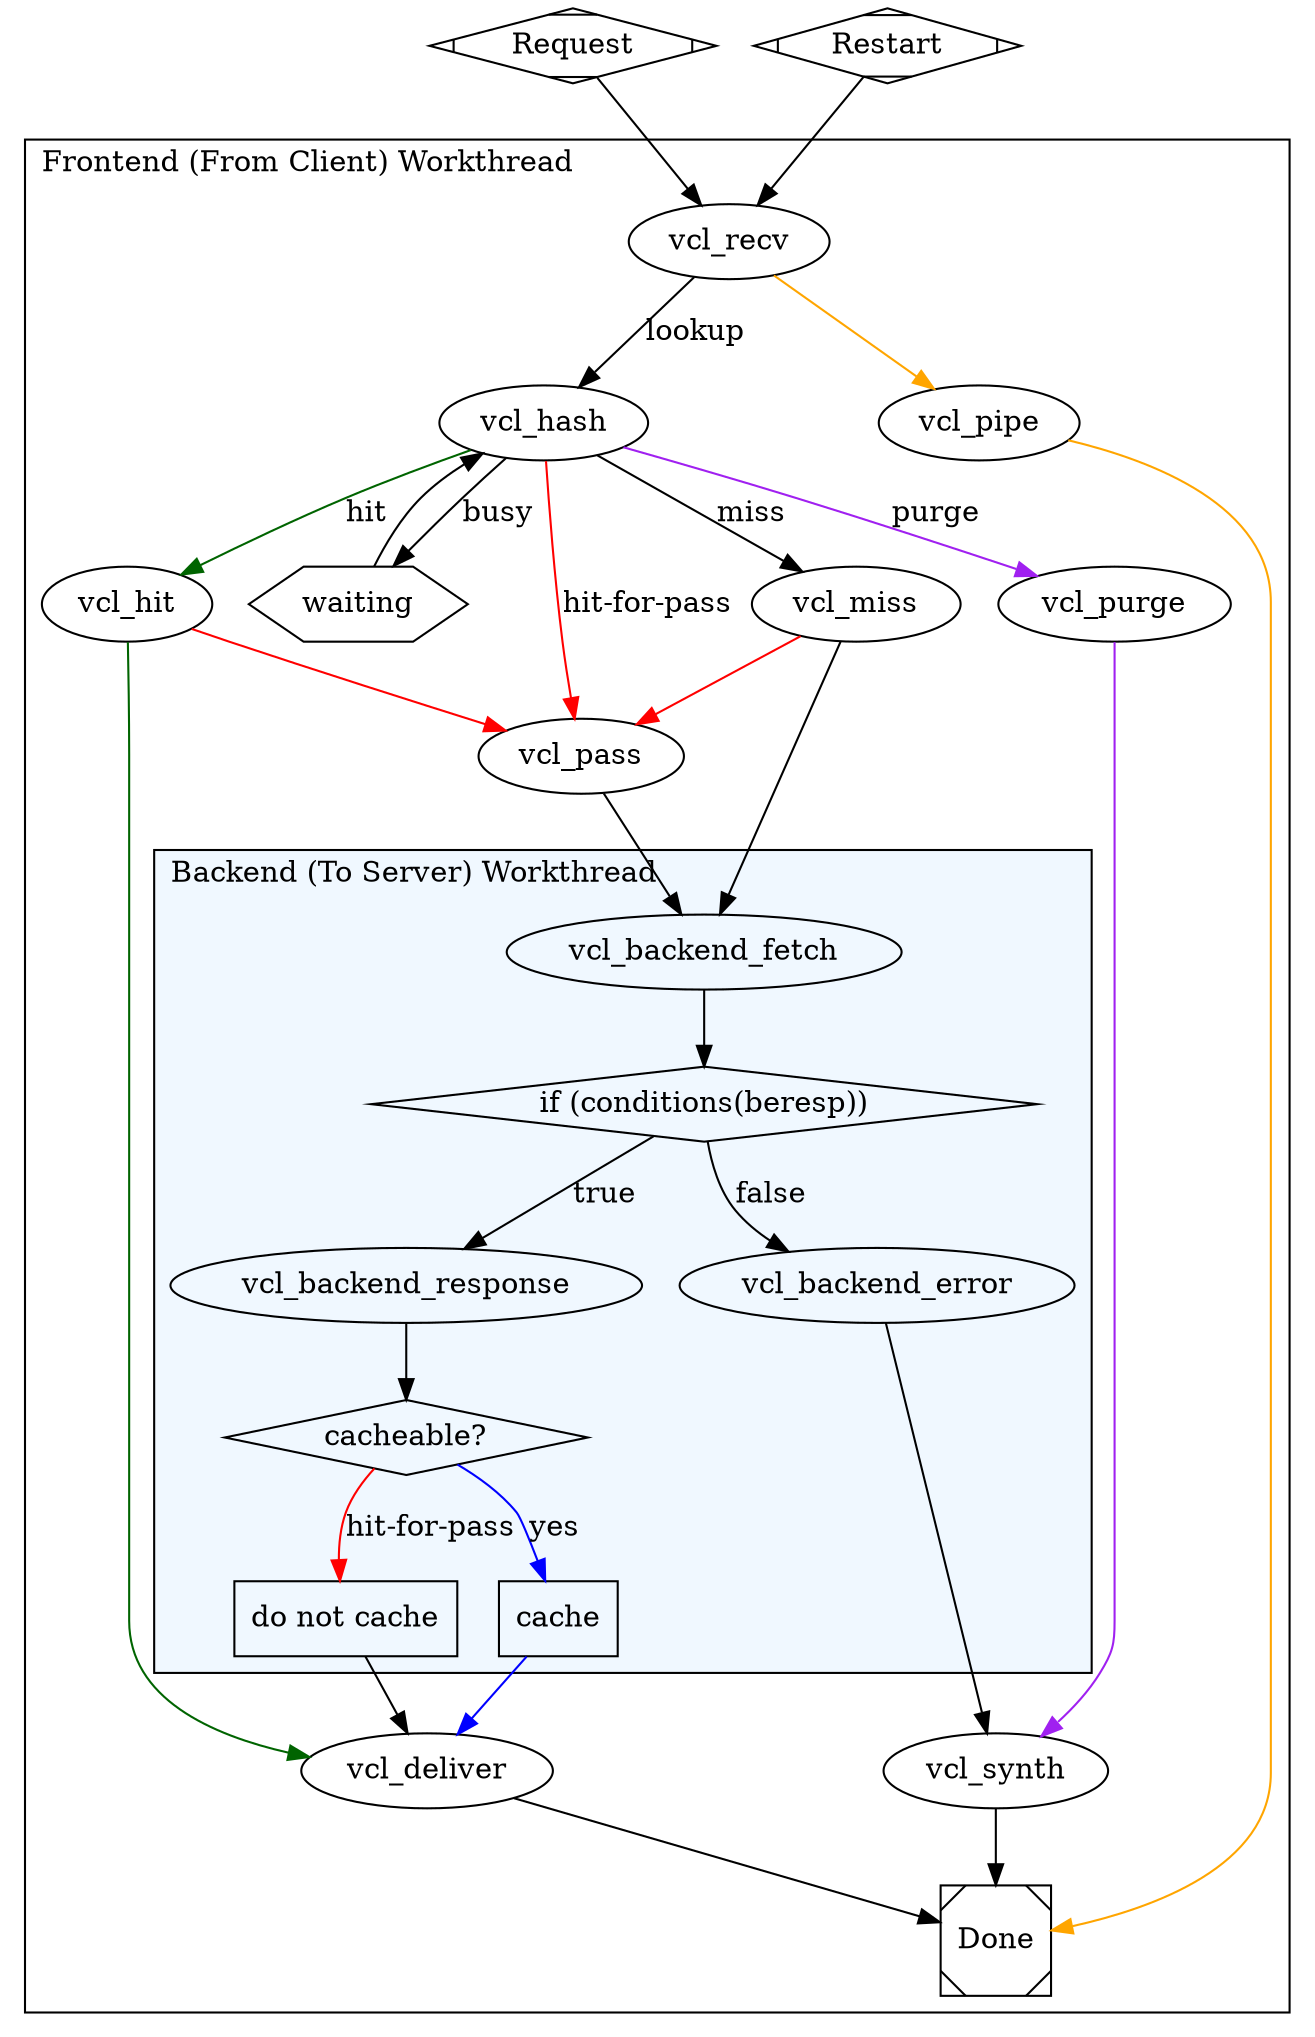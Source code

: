 digraph varnishfsm{
	labeljust=l;
	Request[shape=Mdiamond];
	restart1[shape=Mdiamond,label="Restart"];
	Request -> vcl_recv;
	restart1 -> vcl_recv;
	subgraph clusterfrontend{
		
		{
			rank=same;
			vcl_deliver;
			vcl_synth;
		};
		{
	                rank=same;
			vcl_hit;
			vcl_miss;
			vcl_purge;
			// vcl_pass;
		}
		label="Frontend (From Client) Workthread";
		
		vcl_recv -> vcl_hash [label="lookup"];
		vcl_recv -> vcl_pipe[color=orange];
		vcl_pipe -> Done[color=orange];
		vcl_hash -> vcl_hit[label="hit",color=darkgreen];
		vcl_hash -> vcl_miss [label="miss"];
		vcl_hash -> vcl_pass [label="hit-for-pass",color=red];
		waiting[shape=hexagon];
		vcl_hash -> waiting [label="busy"];
		vcl_hash -> vcl_purge [label="purge",color=purple];
		vcl_purge -> vcl_synth[color=purple];
		// restart2[shape=Mdiamond,label="Restart"];
		// vcl_purge -> restart2;
		vcl_hit -> vcl_deliver[color=darkgreen];
		// vcl_hit -> vcl_miss;
		vcl_hit -> vcl_pass[color=red];
		vcl_miss -> vcl_backend_fetch;
		waiting -> vcl_hash;
		vcl_pass -> vcl_backend_fetch;
		vcl_miss -> vcl_pass[color=red];
		
		subgraph clusterbackend {
			bgcolor=aliceblue
			label="Backend (To Server) Workthread";
			decision1 [shape=diamond,label="if (conditions(beresp))"];
			vcl_backend_fetch -> decision1;
			decision1 -> vcl_backend_response [label="true"];
			decision1 -> vcl_backend_error [label="false"];
			decision4[shape=diamond,label="cacheable?"];
			cache[shape=box,label="cache"];
			nocache[shape=box,label="do not cache"];
			vcl_backend_response -> decision4;
			decision4 -> cache [label="yes",color=blue];
			decision4 -> nocache [label="hit-for-pass",color=red];
			
			// decision3 [shape=diamond];
			// vcl_backend_response -> decision3[label="retry"];
			// vcl_backend_error -> decision2 [label="retry"];
		}
		// vcl_backend_fetch -> vcl_synth [label="abandon"];
		// vcl_backend_response -> vcl_synth [label="abandon"];
		// retry1[shape=plaintext,label="retry"] 
		// decision2 [shape=diamond];
		// decision2 -> vcl_synth [label=">max"];
		// retry2[shape=plaintext,label="retry"]
		// decision2 -> retry1 [label="<=max"];
		// decision3 -> retry2 [label="<=max"];
		// decision3 -> vcl_synth [label=">max"];
		// vcl_backend_error -> vcl_deliver;
		vcl_backend_error -> vcl_synth;
		
		cache -> vcl_deliver[color=blue];
		nocache -> vcl_deliver;
	}
	Done[shape=Msquare];
	vcl_deliver -> Done;
	vcl_synth -> Done;
	
}
